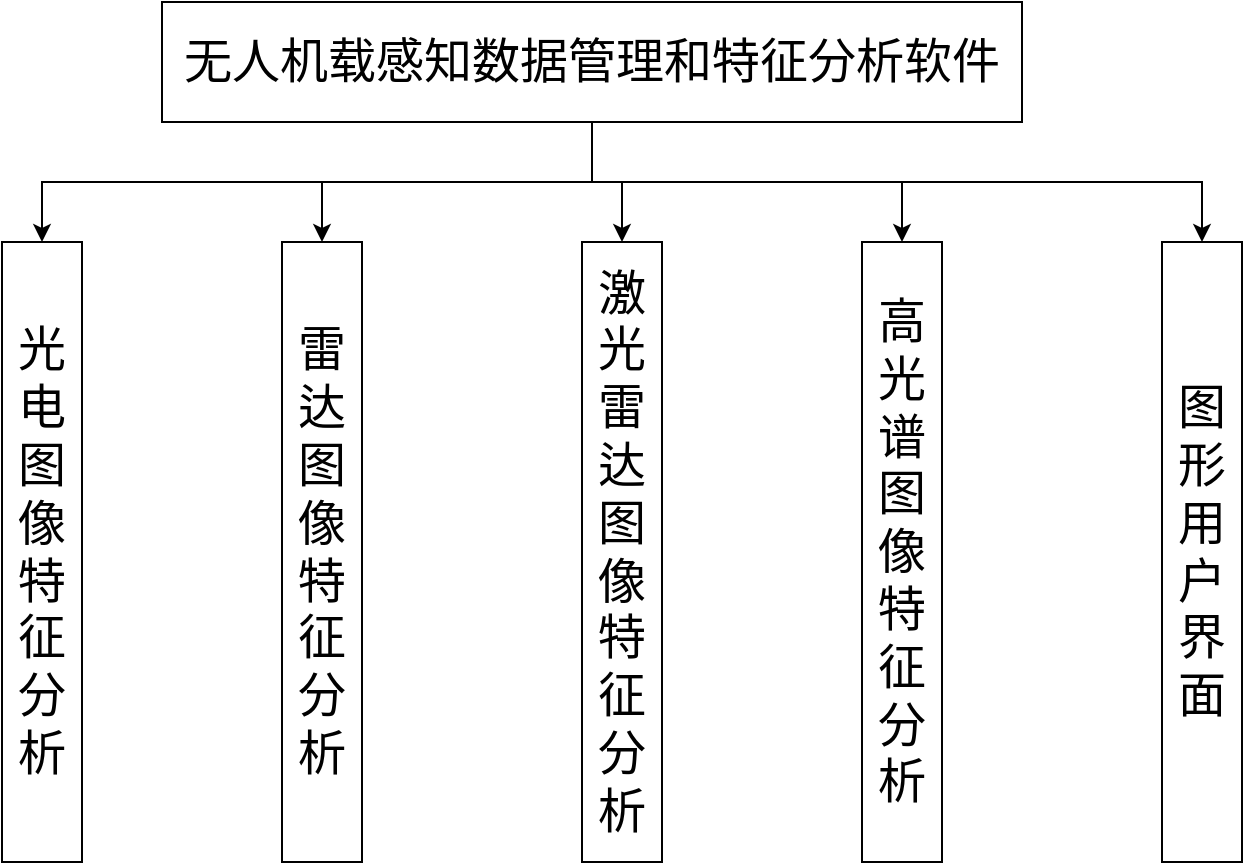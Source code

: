 <mxfile version="22.0.5" type="github">
  <diagram name="第 1 页" id="ORkEtznWzZERZDGmX7vc">
    <mxGraphModel dx="1042" dy="569" grid="1" gridSize="10" guides="1" tooltips="1" connect="1" arrows="1" fold="1" page="1" pageScale="1" pageWidth="827" pageHeight="1169" math="0" shadow="0">
      <root>
        <mxCell id="0" />
        <mxCell id="1" parent="0" />
        <mxCell id="o7acotBoMCAyfZgypulS-7" style="edgeStyle=orthogonalEdgeStyle;rounded=0;orthogonalLoop=1;jettySize=auto;html=1;exitX=0.5;exitY=1;exitDx=0;exitDy=0;entryX=0.5;entryY=0;entryDx=0;entryDy=0;" edge="1" parent="1" source="o7acotBoMCAyfZgypulS-1" target="o7acotBoMCAyfZgypulS-2">
          <mxGeometry relative="1" as="geometry" />
        </mxCell>
        <mxCell id="o7acotBoMCAyfZgypulS-8" style="edgeStyle=orthogonalEdgeStyle;rounded=0;orthogonalLoop=1;jettySize=auto;html=1;exitX=0.5;exitY=1;exitDx=0;exitDy=0;" edge="1" parent="1" source="o7acotBoMCAyfZgypulS-1" target="o7acotBoMCAyfZgypulS-3">
          <mxGeometry relative="1" as="geometry" />
        </mxCell>
        <mxCell id="o7acotBoMCAyfZgypulS-9" style="edgeStyle=orthogonalEdgeStyle;rounded=0;orthogonalLoop=1;jettySize=auto;html=1;exitX=0.5;exitY=1;exitDx=0;exitDy=0;" edge="1" parent="1" source="o7acotBoMCAyfZgypulS-1" target="o7acotBoMCAyfZgypulS-4">
          <mxGeometry relative="1" as="geometry" />
        </mxCell>
        <mxCell id="o7acotBoMCAyfZgypulS-10" style="edgeStyle=orthogonalEdgeStyle;rounded=0;orthogonalLoop=1;jettySize=auto;html=1;exitX=0.5;exitY=1;exitDx=0;exitDy=0;" edge="1" parent="1" source="o7acotBoMCAyfZgypulS-1" target="o7acotBoMCAyfZgypulS-5">
          <mxGeometry relative="1" as="geometry" />
        </mxCell>
        <mxCell id="o7acotBoMCAyfZgypulS-11" style="edgeStyle=orthogonalEdgeStyle;rounded=0;orthogonalLoop=1;jettySize=auto;html=1;exitX=0.5;exitY=1;exitDx=0;exitDy=0;" edge="1" parent="1" source="o7acotBoMCAyfZgypulS-1" target="o7acotBoMCAyfZgypulS-6">
          <mxGeometry relative="1" as="geometry" />
        </mxCell>
        <mxCell id="o7acotBoMCAyfZgypulS-1" value="&lt;font style=&quot;font-size: 24px;&quot; face=&quot;宋体&quot;&gt;无人机载感知数据管理和特征分析软件&lt;/font&gt;" style="rounded=0;whiteSpace=wrap;html=1;" vertex="1" parent="1">
          <mxGeometry x="210" y="310" width="430" height="60" as="geometry" />
        </mxCell>
        <mxCell id="o7acotBoMCAyfZgypulS-2" value="&lt;font face=&quot;宋体&quot; style=&quot;font-size: 24px;&quot;&gt;光电图像特征分析&lt;/font&gt;" style="rounded=0;whiteSpace=wrap;html=1;" vertex="1" parent="1">
          <mxGeometry x="130" y="430" width="40" height="310" as="geometry" />
        </mxCell>
        <mxCell id="o7acotBoMCAyfZgypulS-3" value="&lt;font face=&quot;宋体&quot; style=&quot;font-size: 24px;&quot;&gt;雷达图像特征分析&lt;/font&gt;" style="rounded=0;whiteSpace=wrap;html=1;" vertex="1" parent="1">
          <mxGeometry x="270" y="430" width="40" height="310" as="geometry" />
        </mxCell>
        <mxCell id="o7acotBoMCAyfZgypulS-4" value="&lt;font face=&quot;宋体&quot; style=&quot;font-size: 24px;&quot;&gt;激光雷达图像特征分析&lt;/font&gt;" style="rounded=0;whiteSpace=wrap;html=1;" vertex="1" parent="1">
          <mxGeometry x="420" y="430" width="40" height="310" as="geometry" />
        </mxCell>
        <mxCell id="o7acotBoMCAyfZgypulS-5" value="&lt;font face=&quot;宋体&quot;&gt;&lt;span style=&quot;font-size: 24px;&quot;&gt;高光谱图像特征分析&lt;/span&gt;&lt;/font&gt;" style="rounded=0;whiteSpace=wrap;html=1;" vertex="1" parent="1">
          <mxGeometry x="560" y="430" width="40" height="310" as="geometry" />
        </mxCell>
        <mxCell id="o7acotBoMCAyfZgypulS-6" value="&lt;font face=&quot;宋体&quot; style=&quot;font-size: 24px;&quot;&gt;图形用户界面&lt;/font&gt;" style="rounded=0;whiteSpace=wrap;html=1;" vertex="1" parent="1">
          <mxGeometry x="710" y="430" width="40" height="310" as="geometry" />
        </mxCell>
      </root>
    </mxGraphModel>
  </diagram>
</mxfile>
